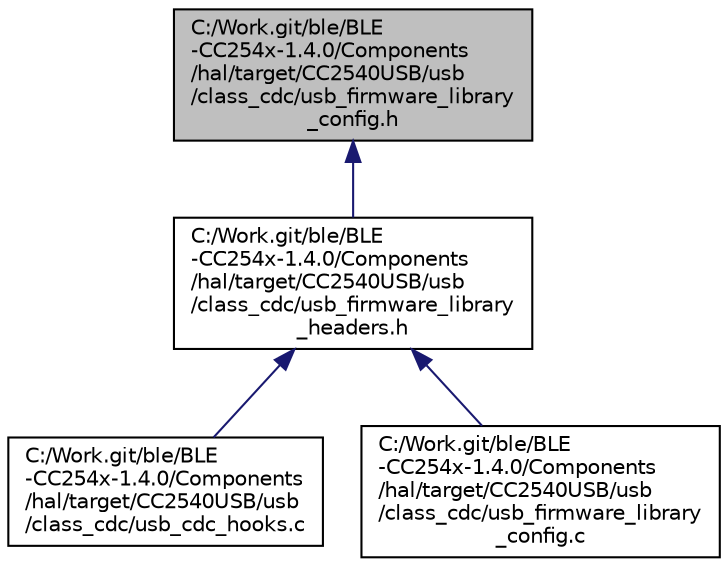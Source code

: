 digraph "C:/Work.git/ble/BLE-CC254x-1.4.0/Components/hal/target/CC2540USB/usb/class_cdc/usb_firmware_library_config.h"
{
  edge [fontname="Helvetica",fontsize="10",labelfontname="Helvetica",labelfontsize="10"];
  node [fontname="Helvetica",fontsize="10",shape=record];
  Node1 [label="C:/Work.git/ble/BLE\l-CC254x-1.4.0/Components\l/hal/target/CC2540USB/usb\l/class_cdc/usb_firmware_library\l_config.h",height=0.2,width=0.4,color="black", fillcolor="grey75", style="filled" fontcolor="black"];
  Node1 -> Node2 [dir="back",color="midnightblue",fontsize="10",style="solid",fontname="Helvetica"];
  Node2 [label="C:/Work.git/ble/BLE\l-CC254x-1.4.0/Components\l/hal/target/CC2540USB/usb\l/class_cdc/usb_firmware_library\l_headers.h",height=0.2,width=0.4,color="black", fillcolor="white", style="filled",URL="$_components_2hal_2target_2_c_c2540_u_s_b_2usb_2class__cdc_2usb__firmware__library__headers_8h.html"];
  Node2 -> Node3 [dir="back",color="midnightblue",fontsize="10",style="solid",fontname="Helvetica"];
  Node3 [label="C:/Work.git/ble/BLE\l-CC254x-1.4.0/Components\l/hal/target/CC2540USB/usb\l/class_cdc/usb_cdc_hooks.c",height=0.2,width=0.4,color="black", fillcolor="white", style="filled",URL="$usb__cdc__hooks_8c.html"];
  Node2 -> Node4 [dir="back",color="midnightblue",fontsize="10",style="solid",fontname="Helvetica"];
  Node4 [label="C:/Work.git/ble/BLE\l-CC254x-1.4.0/Components\l/hal/target/CC2540USB/usb\l/class_cdc/usb_firmware_library\l_config.c",height=0.2,width=0.4,color="black", fillcolor="white", style="filled",URL="$class__cdc_2usb__firmware__library__config_8c.html"];
}
